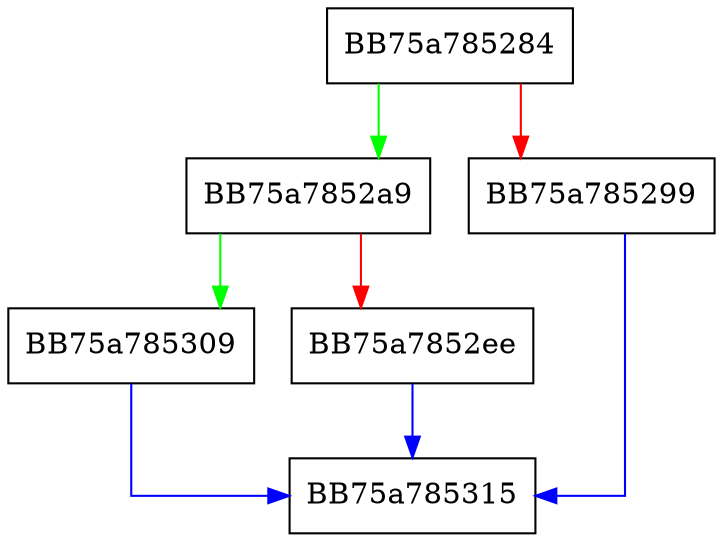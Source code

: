 digraph getArrayAccess {
  node [shape="box"];
  graph [splines=ortho];
  BB75a785284 -> BB75a7852a9 [color="green"];
  BB75a785284 -> BB75a785299 [color="red"];
  BB75a785299 -> BB75a785315 [color="blue"];
  BB75a7852a9 -> BB75a785309 [color="green"];
  BB75a7852a9 -> BB75a7852ee [color="red"];
  BB75a7852ee -> BB75a785315 [color="blue"];
  BB75a785309 -> BB75a785315 [color="blue"];
}